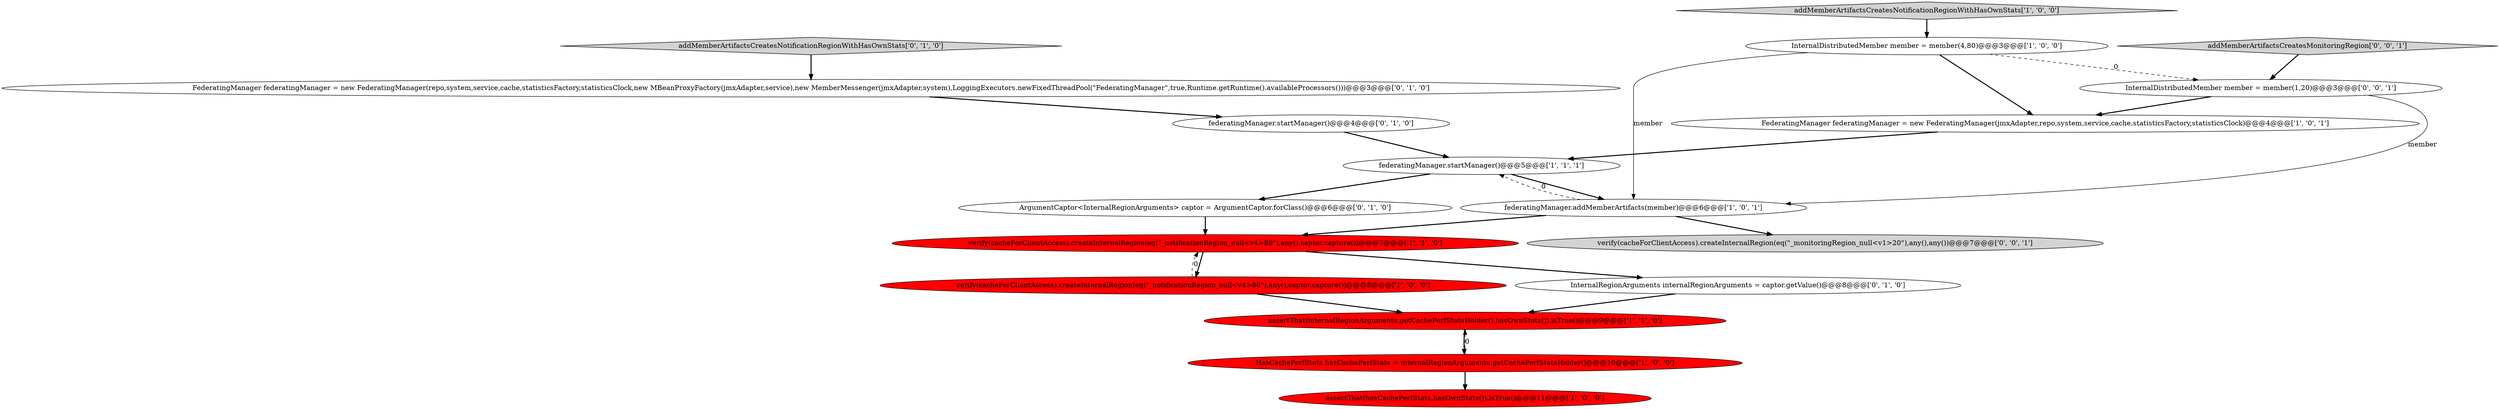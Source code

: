 digraph {
8 [style = filled, label = "federatingManager.startManager()@@@5@@@['1', '1', '1']", fillcolor = white, shape = ellipse image = "AAA0AAABBB1BBB"];
6 [style = filled, label = "addMemberArtifactsCreatesNotificationRegionWithHasOwnStats['1', '0', '0']", fillcolor = lightgray, shape = diamond image = "AAA0AAABBB1BBB"];
7 [style = filled, label = "verify(cacheForClientAccess).createInternalRegion(eq(\"_notificationRegion_null<v4>80\"),any(),captor.capture())@@@8@@@['1', '0', '0']", fillcolor = red, shape = ellipse image = "AAA1AAABBB1BBB"];
9 [style = filled, label = "assertThat(internalRegionArguments.getCachePerfStatsHolder().hasOwnStats()).isTrue()@@@9@@@['1', '1', '0']", fillcolor = red, shape = ellipse image = "AAA1AAABBB1BBB"];
15 [style = filled, label = "InternalDistributedMember member = member(1,20)@@@3@@@['0', '0', '1']", fillcolor = white, shape = ellipse image = "AAA0AAABBB3BBB"];
17 [style = filled, label = "addMemberArtifactsCreatesMonitoringRegion['0', '0', '1']", fillcolor = lightgray, shape = diamond image = "AAA0AAABBB3BBB"];
4 [style = filled, label = "assertThat(hasCachePerfStats.hasOwnStats()).isTrue()@@@11@@@['1', '0', '0']", fillcolor = red, shape = ellipse image = "AAA1AAABBB1BBB"];
12 [style = filled, label = "federatingManager.startManager()@@@4@@@['0', '1', '0']", fillcolor = white, shape = ellipse image = "AAA0AAABBB2BBB"];
5 [style = filled, label = "federatingManager.addMemberArtifacts(member)@@@6@@@['1', '0', '1']", fillcolor = white, shape = ellipse image = "AAA0AAABBB1BBB"];
10 [style = filled, label = "InternalRegionArguments internalRegionArguments = captor.getValue()@@@8@@@['0', '1', '0']", fillcolor = white, shape = ellipse image = "AAA0AAABBB2BBB"];
2 [style = filled, label = "InternalDistributedMember member = member(4,80)@@@3@@@['1', '0', '0']", fillcolor = white, shape = ellipse image = "AAA0AAABBB1BBB"];
13 [style = filled, label = "FederatingManager federatingManager = new FederatingManager(repo,system,service,cache,statisticsFactory,statisticsClock,new MBeanProxyFactory(jmxAdapter,service),new MemberMessenger(jmxAdapter,system),LoggingExecutors.newFixedThreadPool(\"FederatingManager\",true,Runtime.getRuntime().availableProcessors()))@@@3@@@['0', '1', '0']", fillcolor = white, shape = ellipse image = "AAA0AAABBB2BBB"];
11 [style = filled, label = "addMemberArtifactsCreatesNotificationRegionWithHasOwnStats['0', '1', '0']", fillcolor = lightgray, shape = diamond image = "AAA0AAABBB2BBB"];
16 [style = filled, label = "verify(cacheForClientAccess).createInternalRegion(eq(\"_monitoringRegion_null<v1>20\"),any(),any())@@@7@@@['0', '0', '1']", fillcolor = lightgray, shape = ellipse image = "AAA0AAABBB3BBB"];
1 [style = filled, label = "HasCachePerfStats hasCachePerfStats = internalRegionArguments.getCachePerfStatsHolder()@@@10@@@['1', '0', '0']", fillcolor = red, shape = ellipse image = "AAA1AAABBB1BBB"];
3 [style = filled, label = "FederatingManager federatingManager = new FederatingManager(jmxAdapter,repo,system,service,cache,statisticsFactory,statisticsClock)@@@4@@@['1', '0', '1']", fillcolor = white, shape = ellipse image = "AAA0AAABBB1BBB"];
0 [style = filled, label = "verify(cacheForClientAccess).createInternalRegion(eq(\"_notificationRegion_null<v4>80\"),any(),captor.capture())@@@7@@@['1', '1', '0']", fillcolor = red, shape = ellipse image = "AAA1AAABBB1BBB"];
14 [style = filled, label = "ArgumentCaptor<InternalRegionArguments> captor = ArgumentCaptor.forClass()@@@6@@@['0', '1', '0']", fillcolor = white, shape = ellipse image = "AAA0AAABBB2BBB"];
1->4 [style = bold, label=""];
2->3 [style = bold, label=""];
8->14 [style = bold, label=""];
1->9 [style = dashed, label="0"];
15->5 [style = solid, label="member"];
2->5 [style = solid, label="member"];
7->0 [style = dashed, label="0"];
15->3 [style = bold, label=""];
0->7 [style = bold, label=""];
6->2 [style = bold, label=""];
2->15 [style = dashed, label="0"];
5->16 [style = bold, label=""];
7->9 [style = bold, label=""];
0->10 [style = bold, label=""];
13->12 [style = bold, label=""];
8->5 [style = bold, label=""];
5->0 [style = bold, label=""];
14->0 [style = bold, label=""];
12->8 [style = bold, label=""];
3->8 [style = bold, label=""];
11->13 [style = bold, label=""];
17->15 [style = bold, label=""];
5->8 [style = dashed, label="0"];
10->9 [style = bold, label=""];
9->1 [style = bold, label=""];
}
